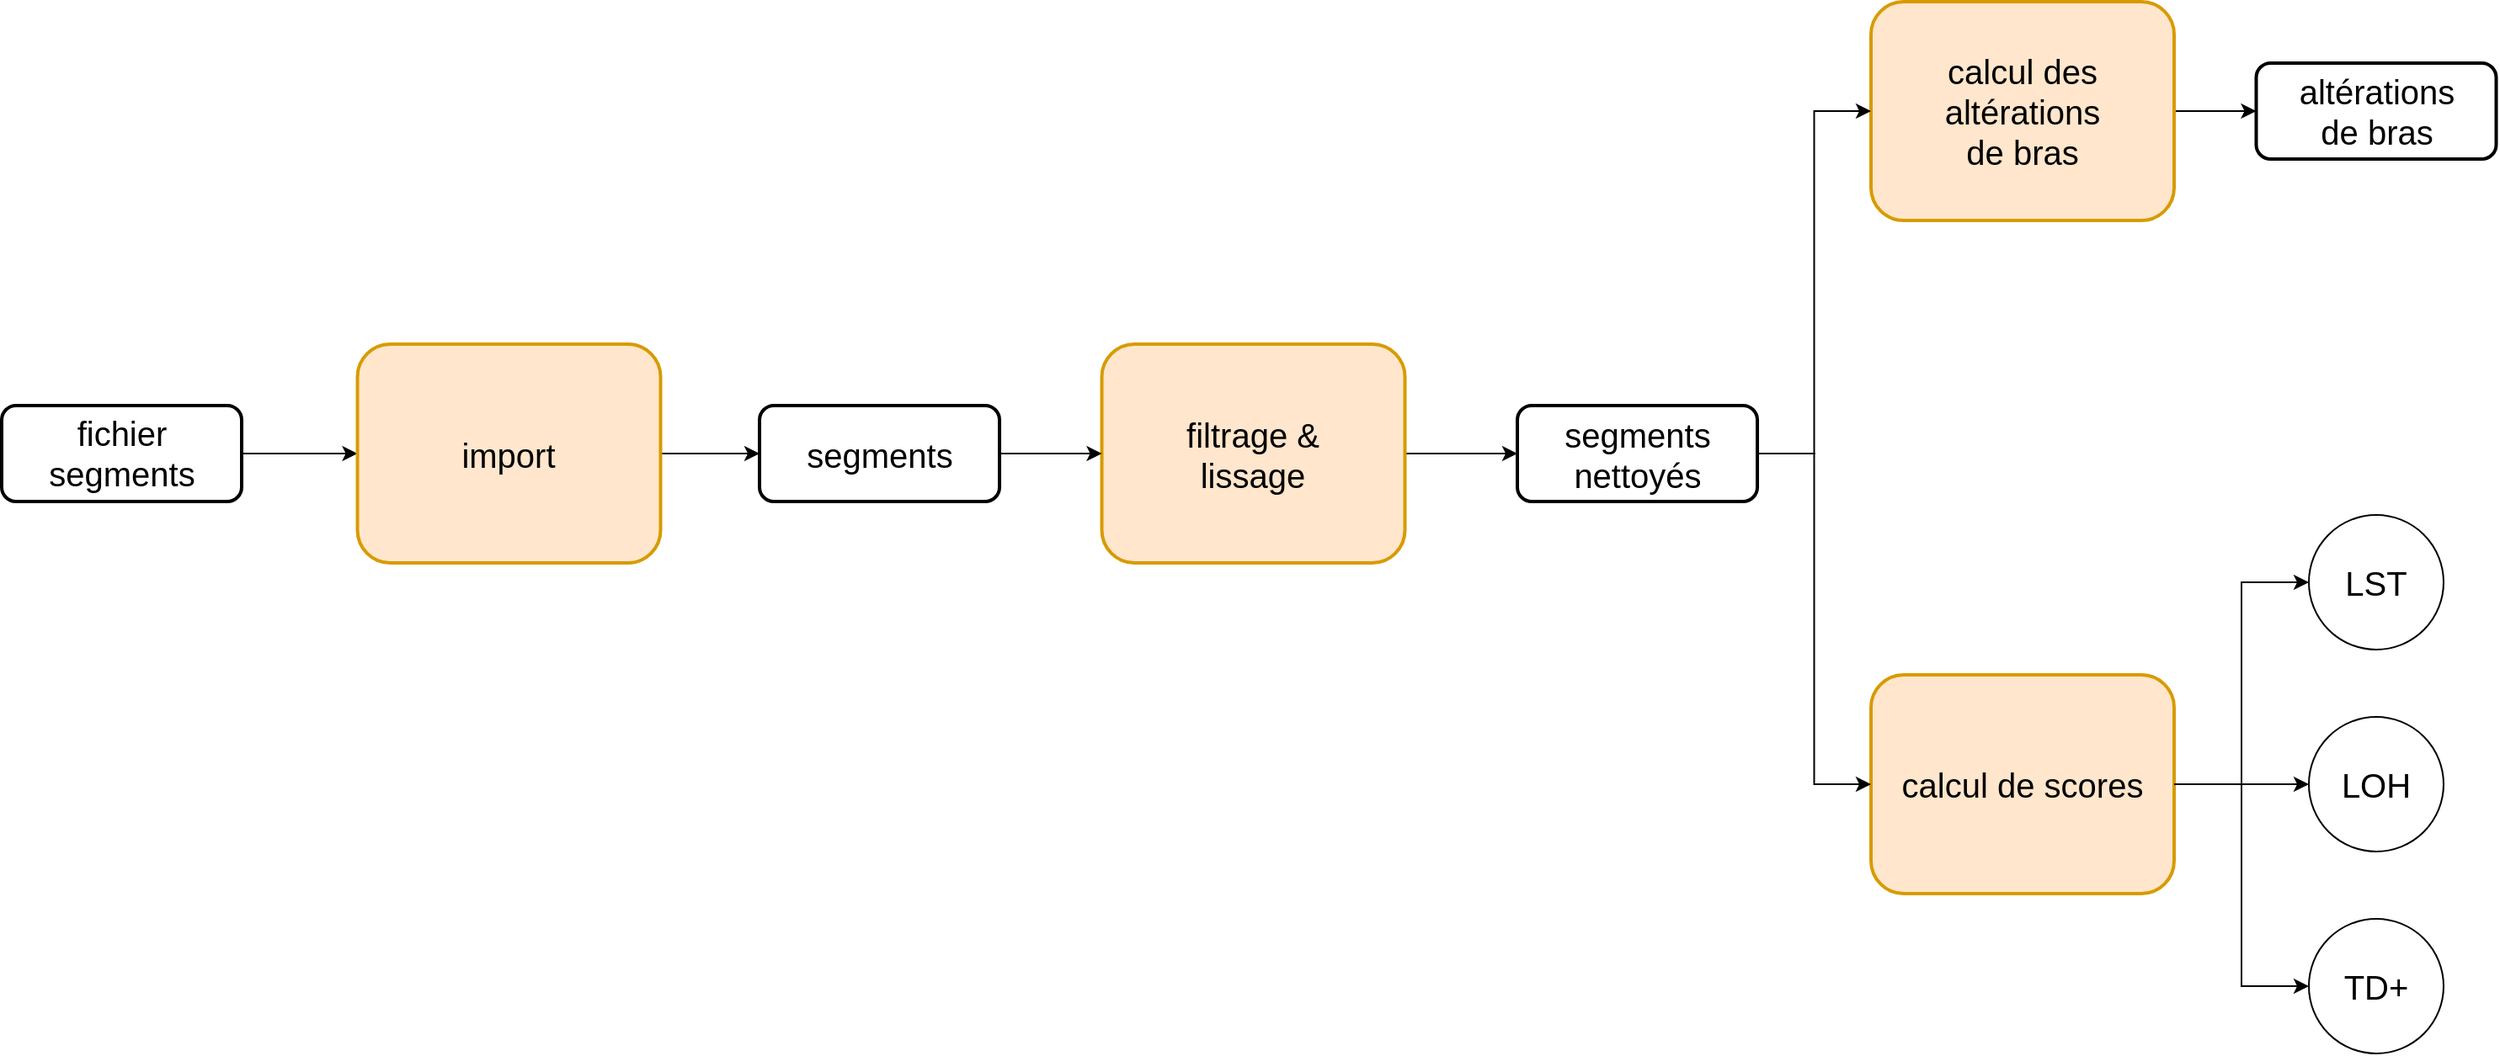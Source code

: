 <mxfile version="18.1.1" type="device"><diagram id="C5RBs43oDa-KdzZeNtuy" name="Page-1"><mxGraphModel dx="-769" dy="844" grid="1" gridSize="10" guides="1" tooltips="1" connect="1" arrows="1" fold="1" page="0" pageScale="1" pageWidth="827" pageHeight="1169" math="0" shadow="0"><root><mxCell id="WIyWlLk6GJQsqaUBKTNV-0"/><mxCell id="WIyWlLk6GJQsqaUBKTNV-1" parent="WIyWlLk6GJQsqaUBKTNV-0"/><mxCell id="WGFOL4mzrwTQaC1ltKRM-9" style="edgeStyle=orthogonalEdgeStyle;rounded=0;orthogonalLoop=1;jettySize=auto;html=1;exitX=1;exitY=0.5;exitDx=0;exitDy=0;entryX=0;entryY=0.5;entryDx=0;entryDy=0;" parent="WIyWlLk6GJQsqaUBKTNV-1" source="pHz_WEyT1clt9UHKP-H9-79" target="CYJUG3-fVnQFhznsJm2n-3" edge="1"><mxGeometry relative="1" as="geometry"><mxPoint x="3580" y="962.5" as="targetPoint"/></mxGeometry></mxCell><mxCell id="pHz_WEyT1clt9UHKP-H9-79" value="&lt;div&gt;filtrage &amp;amp; &lt;br&gt;&lt;/div&gt;&lt;div&gt;lissage&lt;/div&gt;" style="rounded=1;whiteSpace=wrap;html=1;shadow=0;fontFamily=Helvetica;fontSize=20;fontColor=default;align=center;strokeColor=#d79b00;strokeWidth=2;fillColor=#ffe6cc;" parent="WIyWlLk6GJQsqaUBKTNV-1" vertex="1"><mxGeometry x="3483.26" y="893.5" width="180" height="130" as="geometry"/></mxCell><mxCell id="WGFOL4mzrwTQaC1ltKRM-1" style="edgeStyle=orthogonalEdgeStyle;rounded=0;orthogonalLoop=1;jettySize=auto;html=1;entryX=0;entryY=0.5;entryDx=0;entryDy=0;" parent="WIyWlLk6GJQsqaUBKTNV-1" source="pHz_WEyT1clt9UHKP-H9-84" target="pHz_WEyT1clt9UHKP-H9-127" edge="1"><mxGeometry relative="1" as="geometry"><mxPoint x="2250" y="808.615" as="targetPoint"/></mxGeometry></mxCell><mxCell id="pHz_WEyT1clt9UHKP-H9-84" value="fichier segments" style="rounded=1;whiteSpace=wrap;html=1;fontSize=20;glass=0;strokeWidth=2;shadow=0;aspect=fixed;" parent="WIyWlLk6GJQsqaUBKTNV-1" vertex="1"><mxGeometry x="2830" y="929.994" width="142.507" height="57.003" as="geometry"/></mxCell><mxCell id="pHz_WEyT1clt9UHKP-H9-87" value="calcul de scores" style="rounded=1;whiteSpace=wrap;html=1;shadow=0;fontFamily=Helvetica;fontSize=20;fontColor=default;align=center;strokeColor=#d79b00;strokeWidth=2;fillColor=#ffe6cc;" parent="WIyWlLk6GJQsqaUBKTNV-1" vertex="1"><mxGeometry x="3940" y="1090" width="180" height="130" as="geometry"/></mxCell><mxCell id="WGFOL4mzrwTQaC1ltKRM-14" style="edgeStyle=orthogonalEdgeStyle;rounded=0;orthogonalLoop=1;jettySize=auto;html=1;exitX=1;exitY=0.5;exitDx=0;exitDy=0;entryX=0;entryY=0.5;entryDx=0;entryDy=0;" parent="WIyWlLk6GJQsqaUBKTNV-1" edge="1"><mxGeometry relative="1" as="geometry"><mxPoint x="3310.005" y="958.511" as="targetPoint"/></mxGeometry></mxCell><mxCell id="WGFOL4mzrwTQaC1ltKRM-12" style="edgeStyle=orthogonalEdgeStyle;rounded=0;orthogonalLoop=1;jettySize=auto;html=1;exitX=1;exitY=0.5;exitDx=0;exitDy=0;entryX=0;entryY=0.5;entryDx=0;entryDy=0;" parent="WIyWlLk6GJQsqaUBKTNV-1" source="pHz_WEyT1clt9UHKP-H9-127" target="nhPrYZQYN1y-2Zbm0uxd-10" edge="1"><mxGeometry relative="1" as="geometry"/></mxCell><mxCell id="pHz_WEyT1clt9UHKP-H9-127" value="import" style="rounded=1;whiteSpace=wrap;html=1;shadow=0;fontFamily=Helvetica;fontSize=20;fontColor=default;align=center;strokeColor=#d79b00;strokeWidth=2;fillColor=#ffe6cc;" parent="WIyWlLk6GJQsqaUBKTNV-1" vertex="1"><mxGeometry x="3041.26" y="893.5" width="180" height="130" as="geometry"/></mxCell><mxCell id="WGFOL4mzrwTQaC1ltKRM-2" style="edgeStyle=orthogonalEdgeStyle;rounded=0;orthogonalLoop=1;jettySize=auto;html=1;exitX=1;exitY=0.5;exitDx=0;exitDy=0;entryX=0;entryY=0.5;entryDx=0;entryDy=0;" parent="WIyWlLk6GJQsqaUBKTNV-1" edge="1"><mxGeometry relative="1" as="geometry"><mxPoint x="3110" y="796.805" as="targetPoint"/></mxGeometry></mxCell><mxCell id="WGFOL4mzrwTQaC1ltKRM-10" style="edgeStyle=orthogonalEdgeStyle;rounded=0;orthogonalLoop=1;jettySize=auto;html=1;exitX=1;exitY=0.5;exitDx=0;exitDy=0;entryX=0;entryY=0.5;entryDx=0;entryDy=0;" parent="WIyWlLk6GJQsqaUBKTNV-1" source="nhPrYZQYN1y-2Zbm0uxd-10" target="pHz_WEyT1clt9UHKP-H9-79" edge="1"><mxGeometry relative="1" as="geometry"/></mxCell><mxCell id="nhPrYZQYN1y-2Zbm0uxd-10" value="segments" style="rounded=1;whiteSpace=wrap;html=1;fontSize=20;glass=0;strokeWidth=2;shadow=0;aspect=fixed;" parent="WIyWlLk6GJQsqaUBKTNV-1" vertex="1"><mxGeometry x="3280.005" y="930" width="142.507" height="57.003" as="geometry"/></mxCell><mxCell id="WGFOL4mzrwTQaC1ltKRM-8" style="edgeStyle=orthogonalEdgeStyle;rounded=0;orthogonalLoop=1;jettySize=auto;html=1;entryX=0;entryY=0.5;entryDx=0;entryDy=0;exitX=1;exitY=0.5;exitDx=0;exitDy=0;" parent="WIyWlLk6GJQsqaUBKTNV-1" source="CYJUG3-fVnQFhznsJm2n-3" target="pHz_WEyT1clt9UHKP-H9-87" edge="1"><mxGeometry relative="1" as="geometry"><mxPoint x="4290" y="808.415" as="targetPoint"/></mxGeometry></mxCell><mxCell id="nhPrYZQYN1y-2Zbm0uxd-12" value="&lt;div&gt;altérations &lt;br&gt;&lt;/div&gt;&lt;div&gt;de bras&lt;/div&gt;" style="rounded=1;whiteSpace=wrap;html=1;fontSize=20;glass=0;strokeWidth=2;shadow=0;aspect=fixed;" parent="WIyWlLk6GJQsqaUBKTNV-1" vertex="1"><mxGeometry x="4168.745" y="726.5" width="142.507" height="57.003" as="geometry"/></mxCell><mxCell id="WGFOL4mzrwTQaC1ltKRM-16" style="edgeStyle=orthogonalEdgeStyle;rounded=0;orthogonalLoop=1;jettySize=auto;html=1;exitX=1;exitY=0.5;exitDx=0;exitDy=0;entryX=0;entryY=0.5;entryDx=0;entryDy=0;" parent="WIyWlLk6GJQsqaUBKTNV-1" edge="1"><mxGeometry relative="1" as="geometry"><mxPoint x="4970" y="825" as="sourcePoint"/></mxGeometry></mxCell><mxCell id="CYJUG3-fVnQFhznsJm2n-0" style="edgeStyle=orthogonalEdgeStyle;rounded=0;orthogonalLoop=1;jettySize=auto;html=1;exitX=1;exitY=0.5;exitDx=0;exitDy=0;entryX=0;entryY=0.5;entryDx=0;entryDy=0;" parent="WIyWlLk6GJQsqaUBKTNV-1" source="CYJUG3-fVnQFhznsJm2n-1" target="nhPrYZQYN1y-2Zbm0uxd-12" edge="1"><mxGeometry relative="1" as="geometry"><mxPoint x="4030" y="922.5" as="targetPoint"/></mxGeometry></mxCell><mxCell id="CYJUG3-fVnQFhznsJm2n-1" value="&lt;div&gt;calcul des altérations &lt;br&gt;&lt;/div&gt;&lt;div&gt;de bras&lt;/div&gt;" style="rounded=1;whiteSpace=wrap;html=1;shadow=0;fontFamily=Helvetica;fontSize=20;fontColor=default;align=center;strokeColor=#d79b00;strokeWidth=2;fillColor=#ffe6cc;" parent="WIyWlLk6GJQsqaUBKTNV-1" vertex="1"><mxGeometry x="3940" y="690" width="180" height="130" as="geometry"/></mxCell><mxCell id="CYJUG3-fVnQFhznsJm2n-2" style="edgeStyle=orthogonalEdgeStyle;rounded=0;orthogonalLoop=1;jettySize=auto;html=1;exitX=1;exitY=0.5;exitDx=0;exitDy=0;entryX=0;entryY=0.5;entryDx=0;entryDy=0;" parent="WIyWlLk6GJQsqaUBKTNV-1" source="CYJUG3-fVnQFhznsJm2n-3" target="CYJUG3-fVnQFhznsJm2n-1" edge="1"><mxGeometry relative="1" as="geometry"/></mxCell><mxCell id="CYJUG3-fVnQFhznsJm2n-3" value="segments nettoyés" style="rounded=1;whiteSpace=wrap;html=1;fontSize=20;glass=0;strokeWidth=2;shadow=0;aspect=fixed;" parent="WIyWlLk6GJQsqaUBKTNV-1" vertex="1"><mxGeometry x="3730.005" y="930" width="142.507" height="57.003" as="geometry"/></mxCell><mxCell id="pfrVUfZLA-TiBZkTrn2f-0" value="TD+" style="ellipse;whiteSpace=wrap;html=1;aspect=fixed;fontSize=20;" parent="WIyWlLk6GJQsqaUBKTNV-1" vertex="1"><mxGeometry x="4200" y="1235" width="80" height="80" as="geometry"/></mxCell><mxCell id="pfrVUfZLA-TiBZkTrn2f-2" value="LOH" style="ellipse;whiteSpace=wrap;html=1;aspect=fixed;fontSize=20;" parent="WIyWlLk6GJQsqaUBKTNV-1" vertex="1"><mxGeometry x="4200" y="1115" width="80" height="80" as="geometry"/></mxCell><mxCell id="pfrVUfZLA-TiBZkTrn2f-3" style="edgeStyle=orthogonalEdgeStyle;rounded=0;orthogonalLoop=1;jettySize=auto;html=1;entryX=0;entryY=0.5;entryDx=0;entryDy=0;exitX=1;exitY=0.5;exitDx=0;exitDy=0;" parent="WIyWlLk6GJQsqaUBKTNV-1" source="pHz_WEyT1clt9UHKP-H9-87" target="pfrVUfZLA-TiBZkTrn2f-2" edge="1"><mxGeometry relative="1" as="geometry"><mxPoint x="4410" y="948.5" as="targetPoint"/><mxPoint x="4342.512" y="948.5" as="sourcePoint"/></mxGeometry></mxCell><mxCell id="pfrVUfZLA-TiBZkTrn2f-4" style="edgeStyle=orthogonalEdgeStyle;rounded=0;orthogonalLoop=1;jettySize=auto;html=1;exitX=1;exitY=0.5;exitDx=0;exitDy=0;entryX=0;entryY=0.5;entryDx=0;entryDy=0;" parent="WIyWlLk6GJQsqaUBKTNV-1" source="pHz_WEyT1clt9UHKP-H9-87" target="pfrVUfZLA-TiBZkTrn2f-0" edge="1"><mxGeometry relative="1" as="geometry"><mxPoint x="4150" y="1290" as="targetPoint"/><mxPoint x="4500" y="1013.5" as="sourcePoint"/></mxGeometry></mxCell><mxCell id="pfrVUfZLA-TiBZkTrn2f-5" value="LST" style="ellipse;whiteSpace=wrap;html=1;aspect=fixed;fontSize=20;" parent="WIyWlLk6GJQsqaUBKTNV-1" vertex="1"><mxGeometry x="4200" y="995" width="80" height="80" as="geometry"/></mxCell><mxCell id="pfrVUfZLA-TiBZkTrn2f-6" style="edgeStyle=orthogonalEdgeStyle;rounded=0;orthogonalLoop=1;jettySize=auto;html=1;entryX=0;entryY=0.5;entryDx=0;entryDy=0;exitX=1;exitY=0.5;exitDx=0;exitDy=0;" parent="WIyWlLk6GJQsqaUBKTNV-1" source="pHz_WEyT1clt9UHKP-H9-87" target="pfrVUfZLA-TiBZkTrn2f-5" edge="1"><mxGeometry relative="1" as="geometry"><mxPoint x="4340" y="1060" as="targetPoint"/><mxPoint x="4500" y="1013.5" as="sourcePoint"/></mxGeometry></mxCell></root></mxGraphModel></diagram></mxfile>